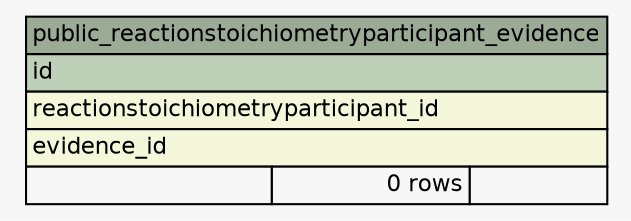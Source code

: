 // dot 2.36.0 on Linux 3.13.0-43-generic
// SchemaSpy rev 590
digraph "public_reactionstoichiometryparticipant_evidence" {
  graph [
    rankdir="RL"
    bgcolor="#f7f7f7"
    nodesep="0.18"
    ranksep="0.46"
    fontname="Helvetica"
    fontsize="11"
  ];
  node [
    fontname="Helvetica"
    fontsize="11"
    shape="plaintext"
  ];
  edge [
    arrowsize="0.8"
  ];
  "public_reactionstoichiometryparticipant_evidence" [
    label=<
    <TABLE BORDER="0" CELLBORDER="1" CELLSPACING="0" BGCOLOR="#ffffff">
      <TR><TD COLSPAN="3" BGCOLOR="#9bab96" ALIGN="CENTER">public_reactionstoichiometryparticipant_evidence</TD></TR>
      <TR><TD PORT="id" COLSPAN="3" BGCOLOR="#bed1b8" ALIGN="LEFT">id</TD></TR>
      <TR><TD PORT="reactionstoichiometryparticipant_id" COLSPAN="3" BGCOLOR="#f4f7da" ALIGN="LEFT">reactionstoichiometryparticipant_id</TD></TR>
      <TR><TD PORT="evidence_id" COLSPAN="3" BGCOLOR="#f4f7da" ALIGN="LEFT">evidence_id</TD></TR>
      <TR><TD ALIGN="LEFT" BGCOLOR="#f7f7f7">  </TD><TD ALIGN="RIGHT" BGCOLOR="#f7f7f7">0 rows</TD><TD ALIGN="RIGHT" BGCOLOR="#f7f7f7">  </TD></TR>
    </TABLE>>
    URL="tables/public_reactionstoichiometryparticipant_evidence.html"
    tooltip="public_reactionstoichiometryparticipant_evidence"
  ];
}
